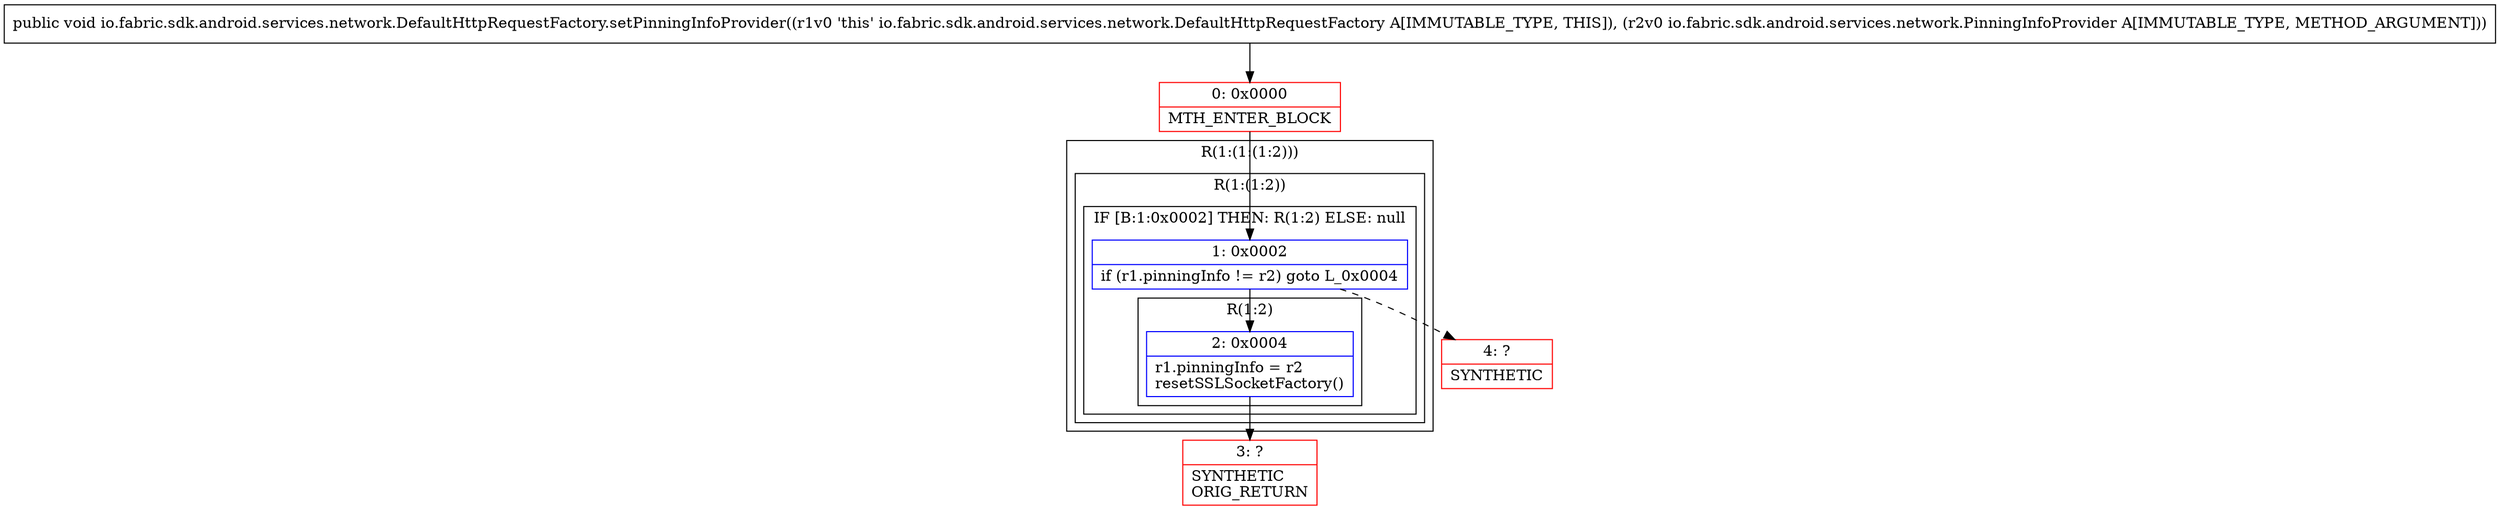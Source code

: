 digraph "CFG forio.fabric.sdk.android.services.network.DefaultHttpRequestFactory.setPinningInfoProvider(Lio\/fabric\/sdk\/android\/services\/network\/PinningInfoProvider;)V" {
subgraph cluster_Region_703531566 {
label = "R(1:(1:(1:2)))";
node [shape=record,color=blue];
subgraph cluster_Region_2094996125 {
label = "R(1:(1:2))";
node [shape=record,color=blue];
subgraph cluster_IfRegion_1533126930 {
label = "IF [B:1:0x0002] THEN: R(1:2) ELSE: null";
node [shape=record,color=blue];
Node_1 [shape=record,label="{1\:\ 0x0002|if (r1.pinningInfo != r2) goto L_0x0004\l}"];
subgraph cluster_Region_762083728 {
label = "R(1:2)";
node [shape=record,color=blue];
Node_2 [shape=record,label="{2\:\ 0x0004|r1.pinningInfo = r2\lresetSSLSocketFactory()\l}"];
}
}
}
}
Node_0 [shape=record,color=red,label="{0\:\ 0x0000|MTH_ENTER_BLOCK\l}"];
Node_3 [shape=record,color=red,label="{3\:\ ?|SYNTHETIC\lORIG_RETURN\l}"];
Node_4 [shape=record,color=red,label="{4\:\ ?|SYNTHETIC\l}"];
MethodNode[shape=record,label="{public void io.fabric.sdk.android.services.network.DefaultHttpRequestFactory.setPinningInfoProvider((r1v0 'this' io.fabric.sdk.android.services.network.DefaultHttpRequestFactory A[IMMUTABLE_TYPE, THIS]), (r2v0 io.fabric.sdk.android.services.network.PinningInfoProvider A[IMMUTABLE_TYPE, METHOD_ARGUMENT])) }"];
MethodNode -> Node_0;
Node_1 -> Node_2;
Node_1 -> Node_4[style=dashed];
Node_2 -> Node_3;
Node_0 -> Node_1;
}


